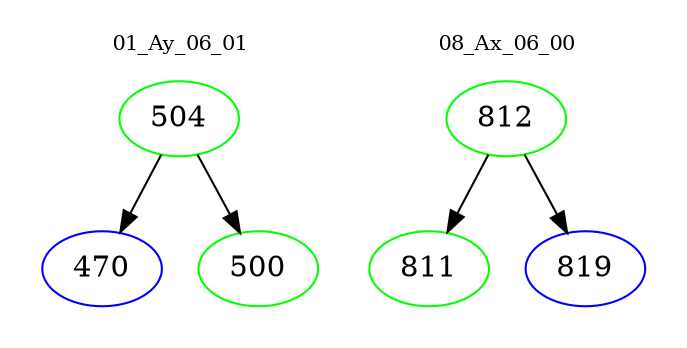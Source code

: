 digraph{
subgraph cluster_0 {
color = white
label = "01_Ay_06_01";
fontsize=10;
T0_504 [label="504", color="green"]
T0_504 -> T0_470 [color="black"]
T0_470 [label="470", color="blue"]
T0_504 -> T0_500 [color="black"]
T0_500 [label="500", color="green"]
}
subgraph cluster_1 {
color = white
label = "08_Ax_06_00";
fontsize=10;
T1_812 [label="812", color="green"]
T1_812 -> T1_811 [color="black"]
T1_811 [label="811", color="green"]
T1_812 -> T1_819 [color="black"]
T1_819 [label="819", color="blue"]
}
}

